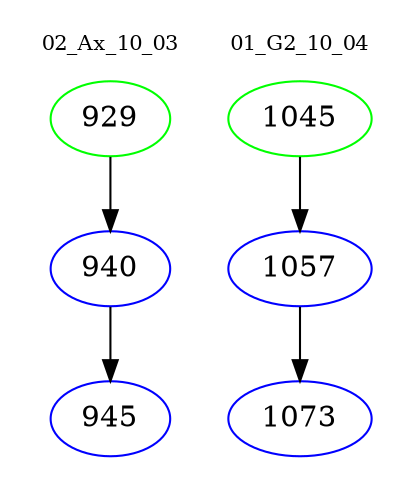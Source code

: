 digraph{
subgraph cluster_0 {
color = white
label = "02_Ax_10_03";
fontsize=10;
T0_929 [label="929", color="green"]
T0_929 -> T0_940 [color="black"]
T0_940 [label="940", color="blue"]
T0_940 -> T0_945 [color="black"]
T0_945 [label="945", color="blue"]
}
subgraph cluster_1 {
color = white
label = "01_G2_10_04";
fontsize=10;
T1_1045 [label="1045", color="green"]
T1_1045 -> T1_1057 [color="black"]
T1_1057 [label="1057", color="blue"]
T1_1057 -> T1_1073 [color="black"]
T1_1073 [label="1073", color="blue"]
}
}
